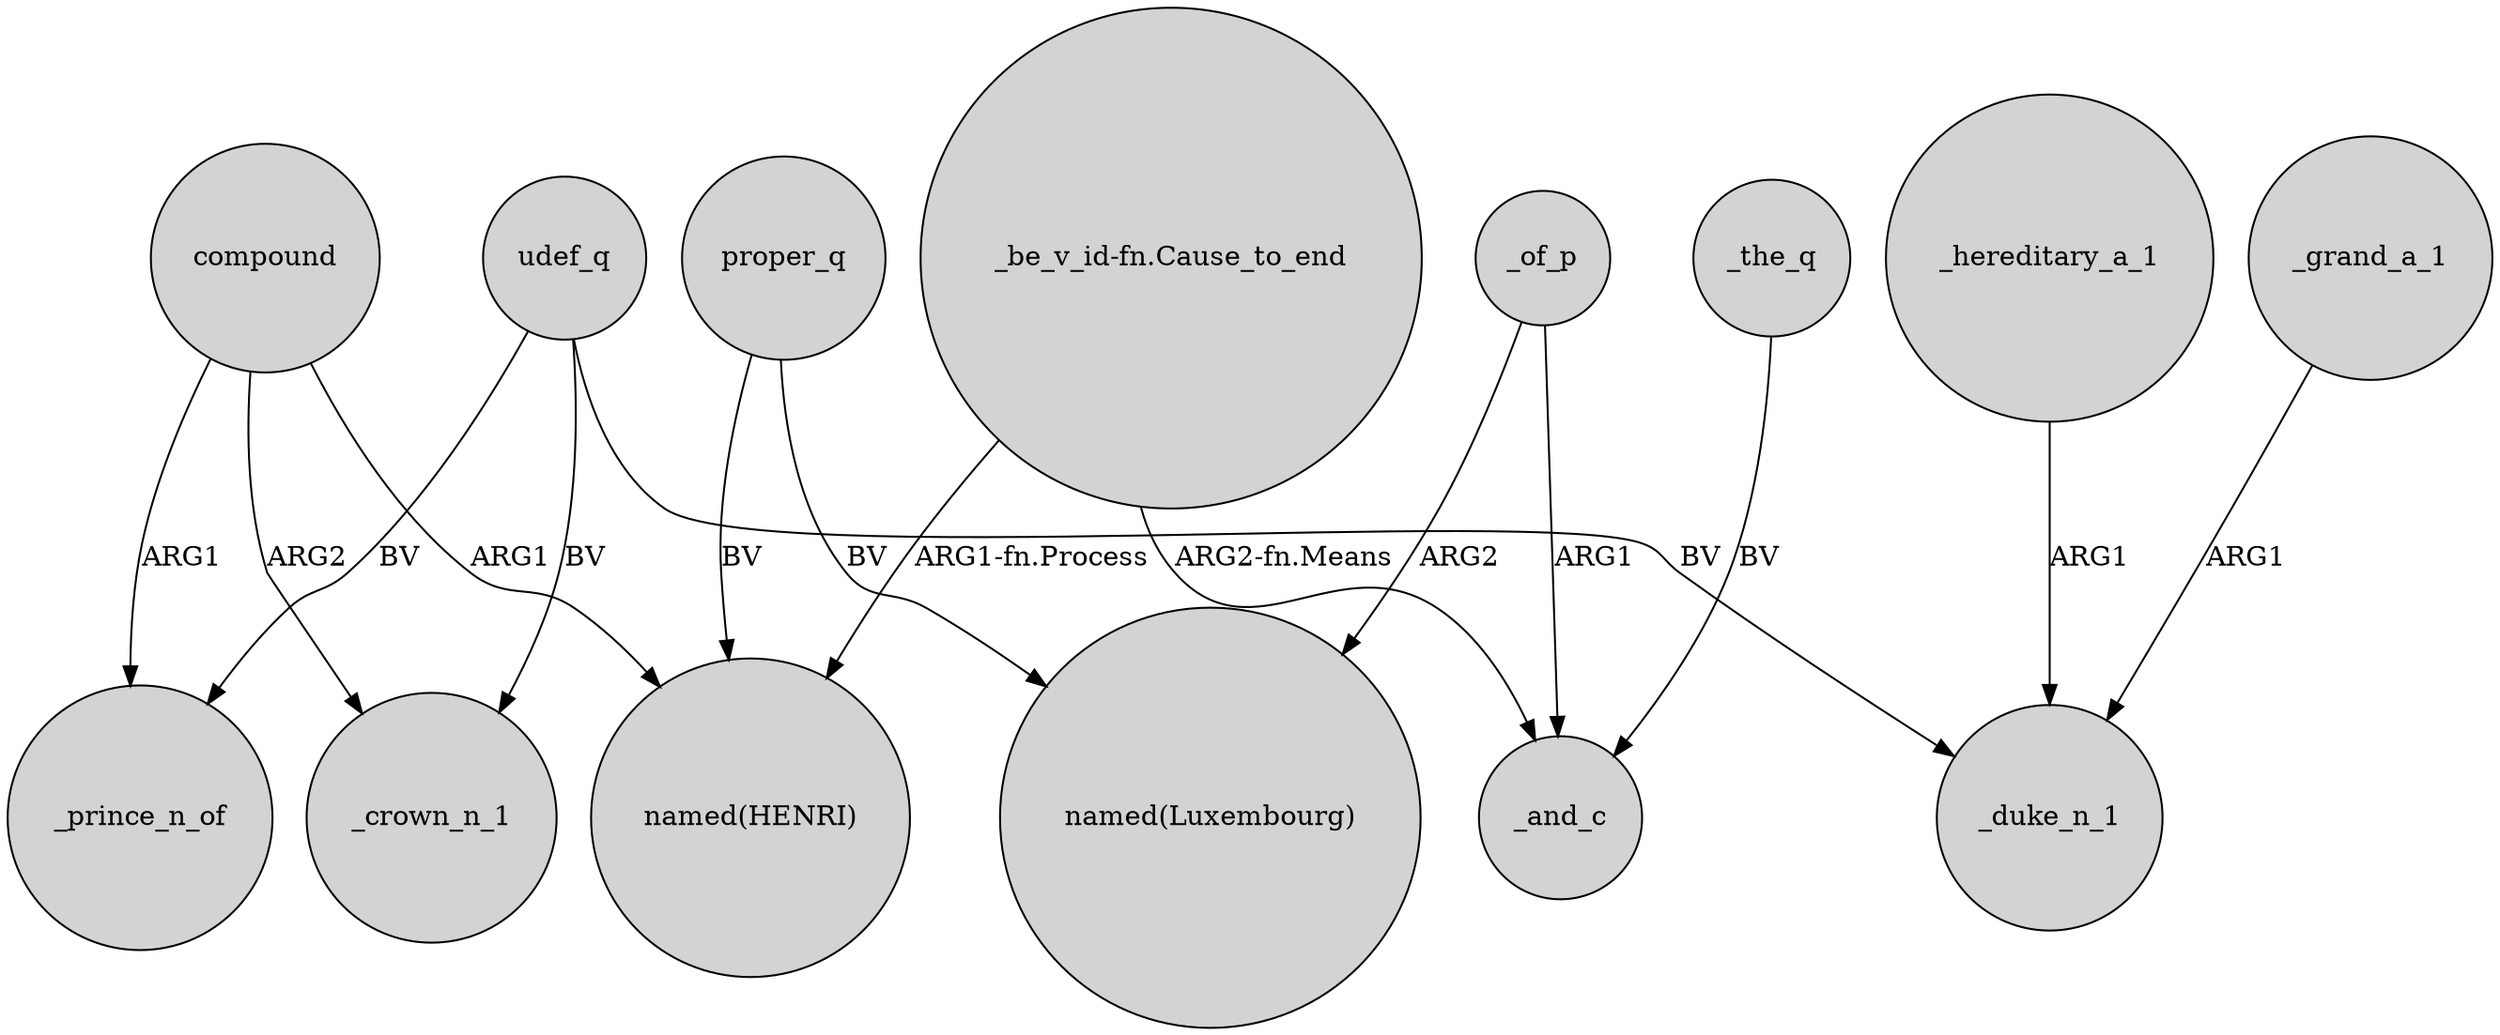 digraph {
	node [shape=circle style=filled]
	udef_q -> _prince_n_of [label=BV]
	_hereditary_a_1 -> _duke_n_1 [label=ARG1]
	udef_q -> _duke_n_1 [label=BV]
	compound -> _prince_n_of [label=ARG1]
	"_be_v_id-fn.Cause_to_end" -> _and_c [label="ARG2-fn.Means"]
	_grand_a_1 -> _duke_n_1 [label=ARG1]
	_the_q -> _and_c [label=BV]
	udef_q -> _crown_n_1 [label=BV]
	proper_q -> "named(Luxembourg)" [label=BV]
	_of_p -> _and_c [label=ARG1]
	proper_q -> "named(HENRI)" [label=BV]
	_of_p -> "named(Luxembourg)" [label=ARG2]
	compound -> "named(HENRI)" [label=ARG1]
	compound -> _crown_n_1 [label=ARG2]
	"_be_v_id-fn.Cause_to_end" -> "named(HENRI)" [label="ARG1-fn.Process"]
}
